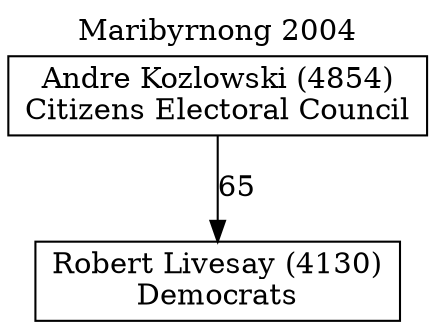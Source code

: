 // House preference flow
digraph "Robert Livesay (4130)_Maribyrnong_2004" {
	graph [label="Maribyrnong 2004" labelloc=t mclimit=10]
	node [shape=box]
	"Robert Livesay (4130)" [label="Robert Livesay (4130)
Democrats"]
	"Andre Kozlowski (4854)" [label="Andre Kozlowski (4854)
Citizens Electoral Council"]
	"Andre Kozlowski (4854)" -> "Robert Livesay (4130)" [label=65]
}

